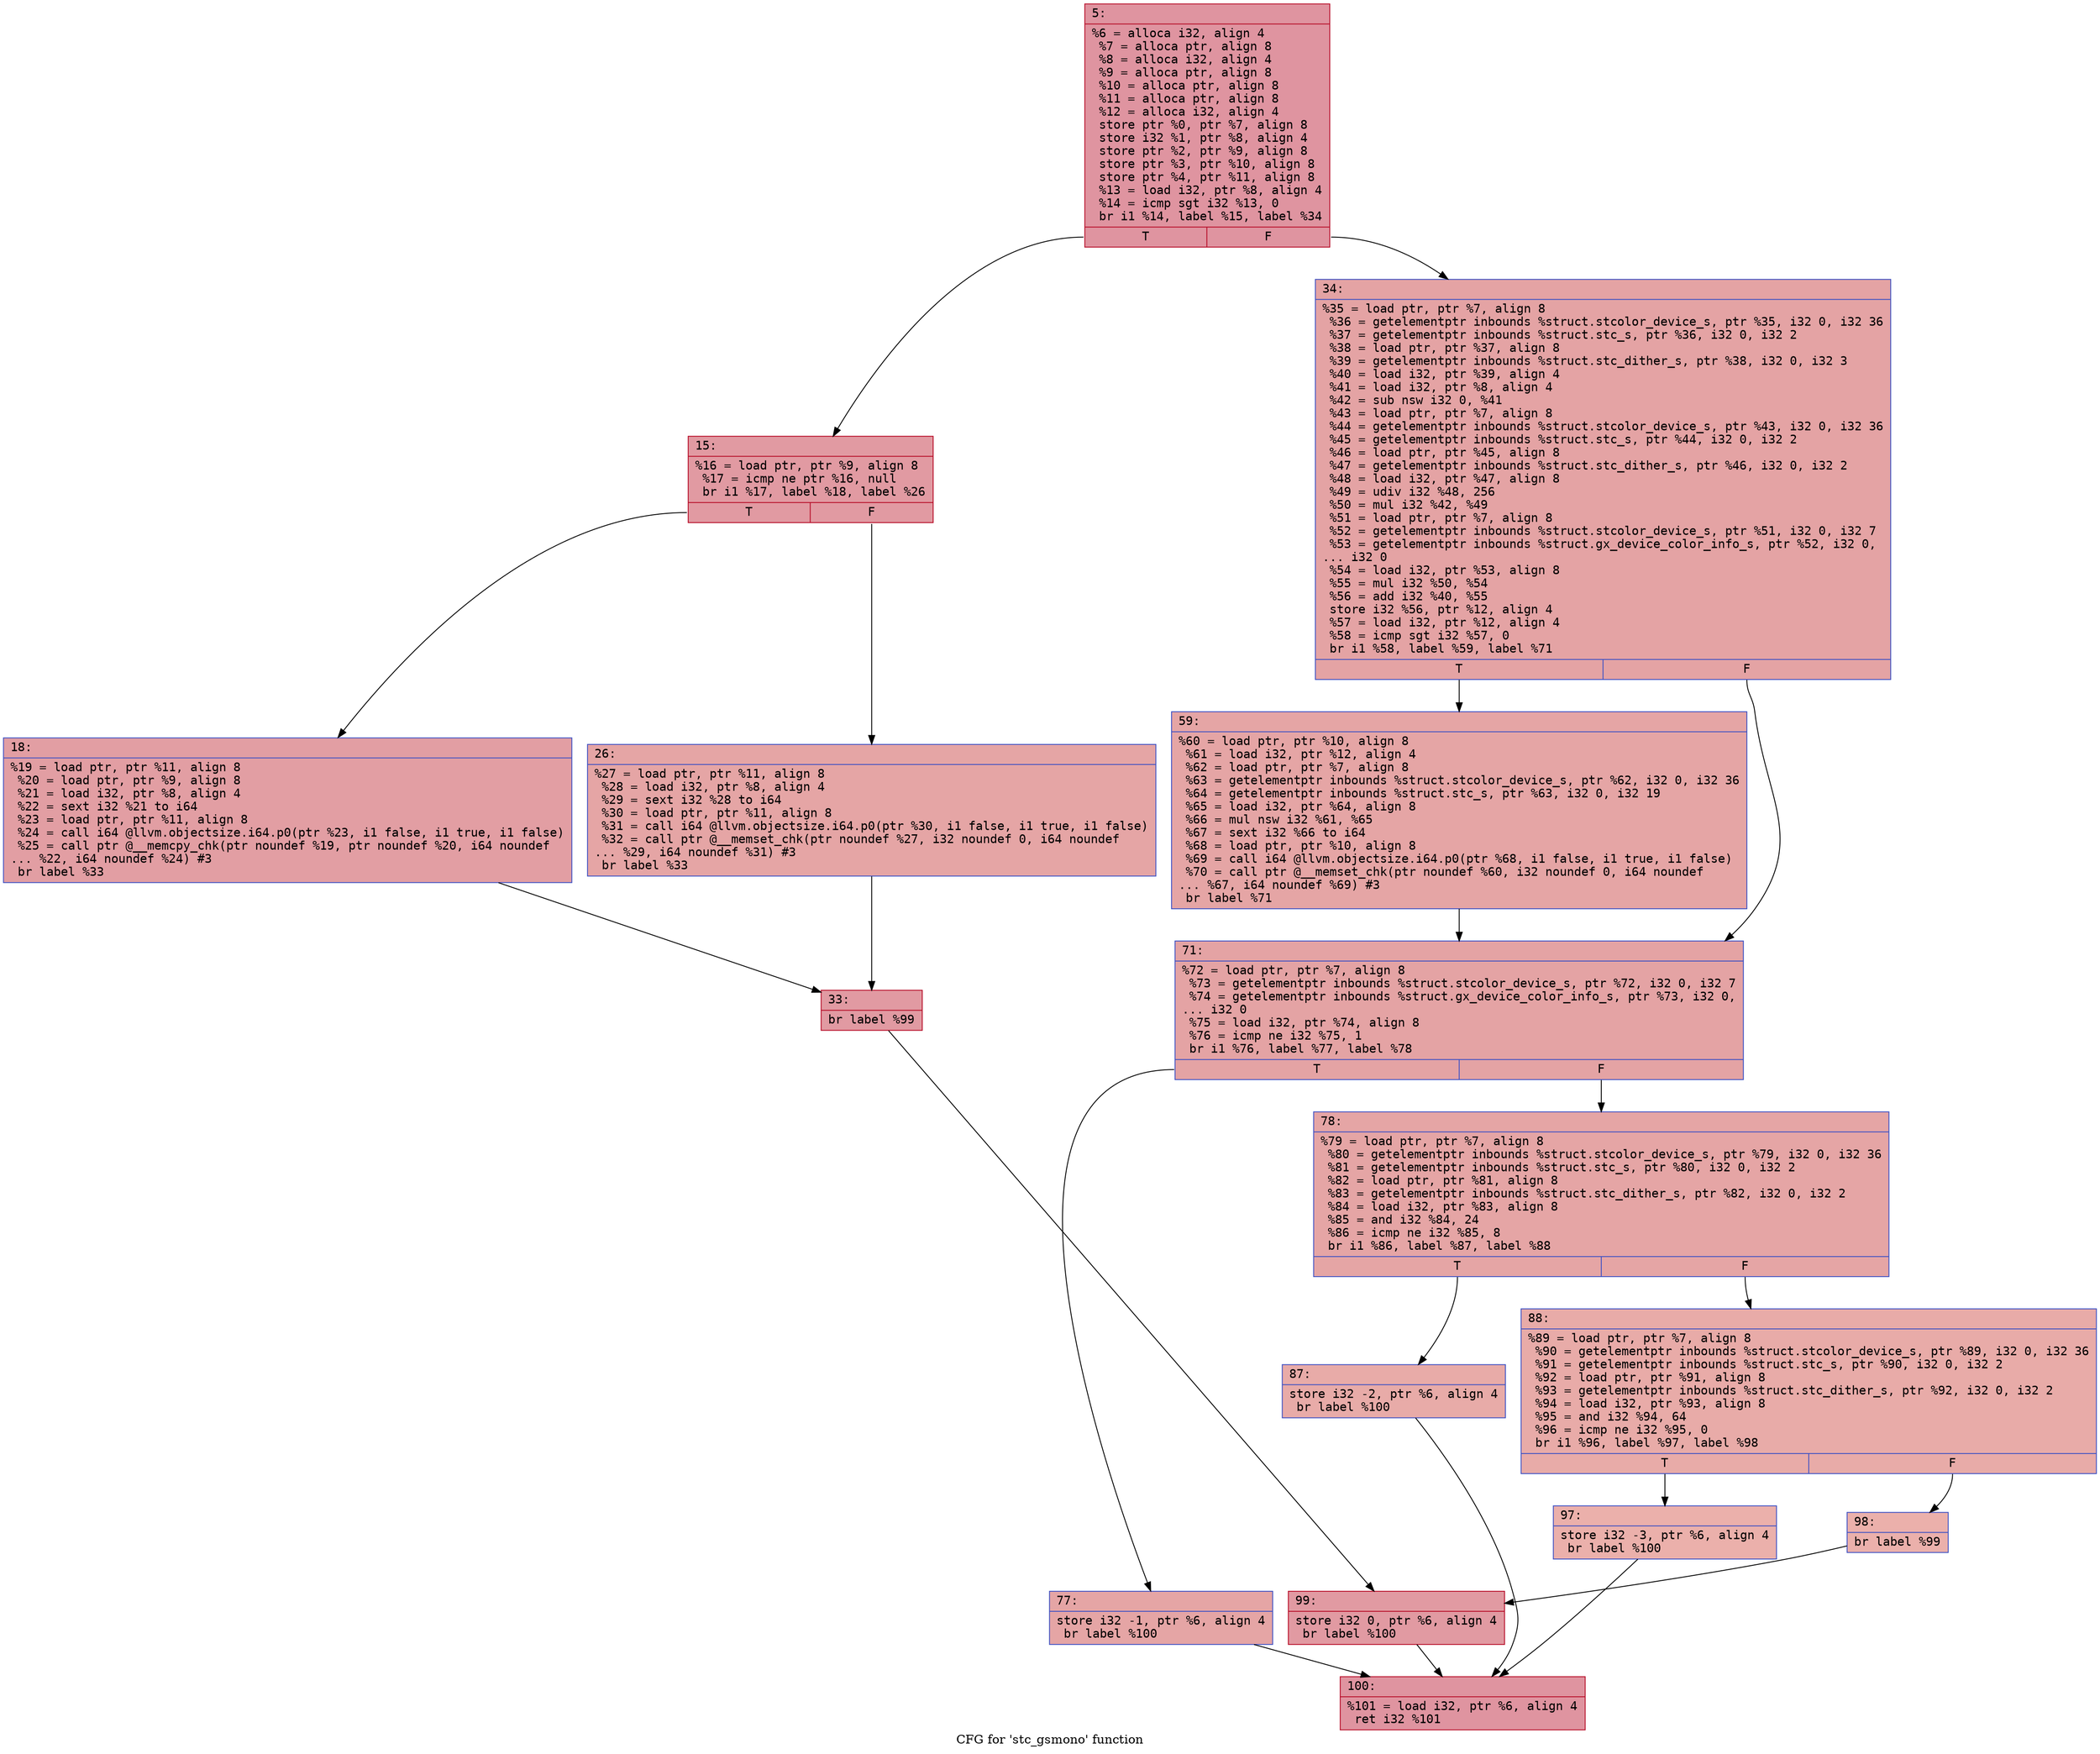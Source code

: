 digraph "CFG for 'stc_gsmono' function" {
	label="CFG for 'stc_gsmono' function";

	Node0x600002519e50 [shape=record,color="#b70d28ff", style=filled, fillcolor="#b70d2870" fontname="Courier",label="{5:\l|  %6 = alloca i32, align 4\l  %7 = alloca ptr, align 8\l  %8 = alloca i32, align 4\l  %9 = alloca ptr, align 8\l  %10 = alloca ptr, align 8\l  %11 = alloca ptr, align 8\l  %12 = alloca i32, align 4\l  store ptr %0, ptr %7, align 8\l  store i32 %1, ptr %8, align 4\l  store ptr %2, ptr %9, align 8\l  store ptr %3, ptr %10, align 8\l  store ptr %4, ptr %11, align 8\l  %13 = load i32, ptr %8, align 4\l  %14 = icmp sgt i32 %13, 0\l  br i1 %14, label %15, label %34\l|{<s0>T|<s1>F}}"];
	Node0x600002519e50:s0 -> Node0x600002519ef0[tooltip="5 -> 15\nProbability 62.50%" ];
	Node0x600002519e50:s1 -> Node0x60000251a030[tooltip="5 -> 34\nProbability 37.50%" ];
	Node0x600002519ef0 [shape=record,color="#b70d28ff", style=filled, fillcolor="#bb1b2c70" fontname="Courier",label="{15:\l|  %16 = load ptr, ptr %9, align 8\l  %17 = icmp ne ptr %16, null\l  br i1 %17, label %18, label %26\l|{<s0>T|<s1>F}}"];
	Node0x600002519ef0:s0 -> Node0x600002519f40[tooltip="15 -> 18\nProbability 62.50%" ];
	Node0x600002519ef0:s1 -> Node0x600002519f90[tooltip="15 -> 26\nProbability 37.50%" ];
	Node0x600002519f40 [shape=record,color="#3d50c3ff", style=filled, fillcolor="#be242e70" fontname="Courier",label="{18:\l|  %19 = load ptr, ptr %11, align 8\l  %20 = load ptr, ptr %9, align 8\l  %21 = load i32, ptr %8, align 4\l  %22 = sext i32 %21 to i64\l  %23 = load ptr, ptr %11, align 8\l  %24 = call i64 @llvm.objectsize.i64.p0(ptr %23, i1 false, i1 true, i1 false)\l  %25 = call ptr @__memcpy_chk(ptr noundef %19, ptr noundef %20, i64 noundef\l... %22, i64 noundef %24) #3\l  br label %33\l}"];
	Node0x600002519f40 -> Node0x600002519fe0[tooltip="18 -> 33\nProbability 100.00%" ];
	Node0x600002519f90 [shape=record,color="#3d50c3ff", style=filled, fillcolor="#c5333470" fontname="Courier",label="{26:\l|  %27 = load ptr, ptr %11, align 8\l  %28 = load i32, ptr %8, align 4\l  %29 = sext i32 %28 to i64\l  %30 = load ptr, ptr %11, align 8\l  %31 = call i64 @llvm.objectsize.i64.p0(ptr %30, i1 false, i1 true, i1 false)\l  %32 = call ptr @__memset_chk(ptr noundef %27, i32 noundef 0, i64 noundef\l... %29, i64 noundef %31) #3\l  br label %33\l}"];
	Node0x600002519f90 -> Node0x600002519fe0[tooltip="26 -> 33\nProbability 100.00%" ];
	Node0x600002519fe0 [shape=record,color="#b70d28ff", style=filled, fillcolor="#bb1b2c70" fontname="Courier",label="{33:\l|  br label %99\l}"];
	Node0x600002519fe0 -> Node0x60000251a300[tooltip="33 -> 99\nProbability 100.00%" ];
	Node0x60000251a030 [shape=record,color="#3d50c3ff", style=filled, fillcolor="#c32e3170" fontname="Courier",label="{34:\l|  %35 = load ptr, ptr %7, align 8\l  %36 = getelementptr inbounds %struct.stcolor_device_s, ptr %35, i32 0, i32 36\l  %37 = getelementptr inbounds %struct.stc_s, ptr %36, i32 0, i32 2\l  %38 = load ptr, ptr %37, align 8\l  %39 = getelementptr inbounds %struct.stc_dither_s, ptr %38, i32 0, i32 3\l  %40 = load i32, ptr %39, align 4\l  %41 = load i32, ptr %8, align 4\l  %42 = sub nsw i32 0, %41\l  %43 = load ptr, ptr %7, align 8\l  %44 = getelementptr inbounds %struct.stcolor_device_s, ptr %43, i32 0, i32 36\l  %45 = getelementptr inbounds %struct.stc_s, ptr %44, i32 0, i32 2\l  %46 = load ptr, ptr %45, align 8\l  %47 = getelementptr inbounds %struct.stc_dither_s, ptr %46, i32 0, i32 2\l  %48 = load i32, ptr %47, align 8\l  %49 = udiv i32 %48, 256\l  %50 = mul i32 %42, %49\l  %51 = load ptr, ptr %7, align 8\l  %52 = getelementptr inbounds %struct.stcolor_device_s, ptr %51, i32 0, i32 7\l  %53 = getelementptr inbounds %struct.gx_device_color_info_s, ptr %52, i32 0,\l... i32 0\l  %54 = load i32, ptr %53, align 8\l  %55 = mul i32 %50, %54\l  %56 = add i32 %40, %55\l  store i32 %56, ptr %12, align 4\l  %57 = load i32, ptr %12, align 4\l  %58 = icmp sgt i32 %57, 0\l  br i1 %58, label %59, label %71\l|{<s0>T|<s1>F}}"];
	Node0x60000251a030:s0 -> Node0x60000251a080[tooltip="34 -> 59\nProbability 62.50%" ];
	Node0x60000251a030:s1 -> Node0x60000251a0d0[tooltip="34 -> 71\nProbability 37.50%" ];
	Node0x60000251a080 [shape=record,color="#3d50c3ff", style=filled, fillcolor="#c5333470" fontname="Courier",label="{59:\l|  %60 = load ptr, ptr %10, align 8\l  %61 = load i32, ptr %12, align 4\l  %62 = load ptr, ptr %7, align 8\l  %63 = getelementptr inbounds %struct.stcolor_device_s, ptr %62, i32 0, i32 36\l  %64 = getelementptr inbounds %struct.stc_s, ptr %63, i32 0, i32 19\l  %65 = load i32, ptr %64, align 8\l  %66 = mul nsw i32 %61, %65\l  %67 = sext i32 %66 to i64\l  %68 = load ptr, ptr %10, align 8\l  %69 = call i64 @llvm.objectsize.i64.p0(ptr %68, i1 false, i1 true, i1 false)\l  %70 = call ptr @__memset_chk(ptr noundef %60, i32 noundef 0, i64 noundef\l... %67, i64 noundef %69) #3\l  br label %71\l}"];
	Node0x60000251a080 -> Node0x60000251a0d0[tooltip="59 -> 71\nProbability 100.00%" ];
	Node0x60000251a0d0 [shape=record,color="#3d50c3ff", style=filled, fillcolor="#c32e3170" fontname="Courier",label="{71:\l|  %72 = load ptr, ptr %7, align 8\l  %73 = getelementptr inbounds %struct.stcolor_device_s, ptr %72, i32 0, i32 7\l  %74 = getelementptr inbounds %struct.gx_device_color_info_s, ptr %73, i32 0,\l... i32 0\l  %75 = load i32, ptr %74, align 8\l  %76 = icmp ne i32 %75, 1\l  br i1 %76, label %77, label %78\l|{<s0>T|<s1>F}}"];
	Node0x60000251a0d0:s0 -> Node0x60000251a120[tooltip="71 -> 77\nProbability 50.00%" ];
	Node0x60000251a0d0:s1 -> Node0x60000251a170[tooltip="71 -> 78\nProbability 50.00%" ];
	Node0x60000251a120 [shape=record,color="#3d50c3ff", style=filled, fillcolor="#c5333470" fontname="Courier",label="{77:\l|  store i32 -1, ptr %6, align 4\l  br label %100\l}"];
	Node0x60000251a120 -> Node0x60000251a350[tooltip="77 -> 100\nProbability 100.00%" ];
	Node0x60000251a170 [shape=record,color="#3d50c3ff", style=filled, fillcolor="#c5333470" fontname="Courier",label="{78:\l|  %79 = load ptr, ptr %7, align 8\l  %80 = getelementptr inbounds %struct.stcolor_device_s, ptr %79, i32 0, i32 36\l  %81 = getelementptr inbounds %struct.stc_s, ptr %80, i32 0, i32 2\l  %82 = load ptr, ptr %81, align 8\l  %83 = getelementptr inbounds %struct.stc_dither_s, ptr %82, i32 0, i32 2\l  %84 = load i32, ptr %83, align 8\l  %85 = and i32 %84, 24\l  %86 = icmp ne i32 %85, 8\l  br i1 %86, label %87, label %88\l|{<s0>T|<s1>F}}"];
	Node0x60000251a170:s0 -> Node0x60000251a1c0[tooltip="78 -> 87\nProbability 50.00%" ];
	Node0x60000251a170:s1 -> Node0x60000251a210[tooltip="78 -> 88\nProbability 50.00%" ];
	Node0x60000251a1c0 [shape=record,color="#3d50c3ff", style=filled, fillcolor="#cc403a70" fontname="Courier",label="{87:\l|  store i32 -2, ptr %6, align 4\l  br label %100\l}"];
	Node0x60000251a1c0 -> Node0x60000251a350[tooltip="87 -> 100\nProbability 100.00%" ];
	Node0x60000251a210 [shape=record,color="#3d50c3ff", style=filled, fillcolor="#cc403a70" fontname="Courier",label="{88:\l|  %89 = load ptr, ptr %7, align 8\l  %90 = getelementptr inbounds %struct.stcolor_device_s, ptr %89, i32 0, i32 36\l  %91 = getelementptr inbounds %struct.stc_s, ptr %90, i32 0, i32 2\l  %92 = load ptr, ptr %91, align 8\l  %93 = getelementptr inbounds %struct.stc_dither_s, ptr %92, i32 0, i32 2\l  %94 = load i32, ptr %93, align 8\l  %95 = and i32 %94, 64\l  %96 = icmp ne i32 %95, 0\l  br i1 %96, label %97, label %98\l|{<s0>T|<s1>F}}"];
	Node0x60000251a210:s0 -> Node0x60000251a260[tooltip="88 -> 97\nProbability 50.00%" ];
	Node0x60000251a210:s1 -> Node0x60000251a2b0[tooltip="88 -> 98\nProbability 50.00%" ];
	Node0x60000251a260 [shape=record,color="#3d50c3ff", style=filled, fillcolor="#d24b4070" fontname="Courier",label="{97:\l|  store i32 -3, ptr %6, align 4\l  br label %100\l}"];
	Node0x60000251a260 -> Node0x60000251a350[tooltip="97 -> 100\nProbability 100.00%" ];
	Node0x60000251a2b0 [shape=record,color="#3d50c3ff", style=filled, fillcolor="#d24b4070" fontname="Courier",label="{98:\l|  br label %99\l}"];
	Node0x60000251a2b0 -> Node0x60000251a300[tooltip="98 -> 99\nProbability 100.00%" ];
	Node0x60000251a300 [shape=record,color="#b70d28ff", style=filled, fillcolor="#bb1b2c70" fontname="Courier",label="{99:\l|  store i32 0, ptr %6, align 4\l  br label %100\l}"];
	Node0x60000251a300 -> Node0x60000251a350[tooltip="99 -> 100\nProbability 100.00%" ];
	Node0x60000251a350 [shape=record,color="#b70d28ff", style=filled, fillcolor="#b70d2870" fontname="Courier",label="{100:\l|  %101 = load i32, ptr %6, align 4\l  ret i32 %101\l}"];
}
